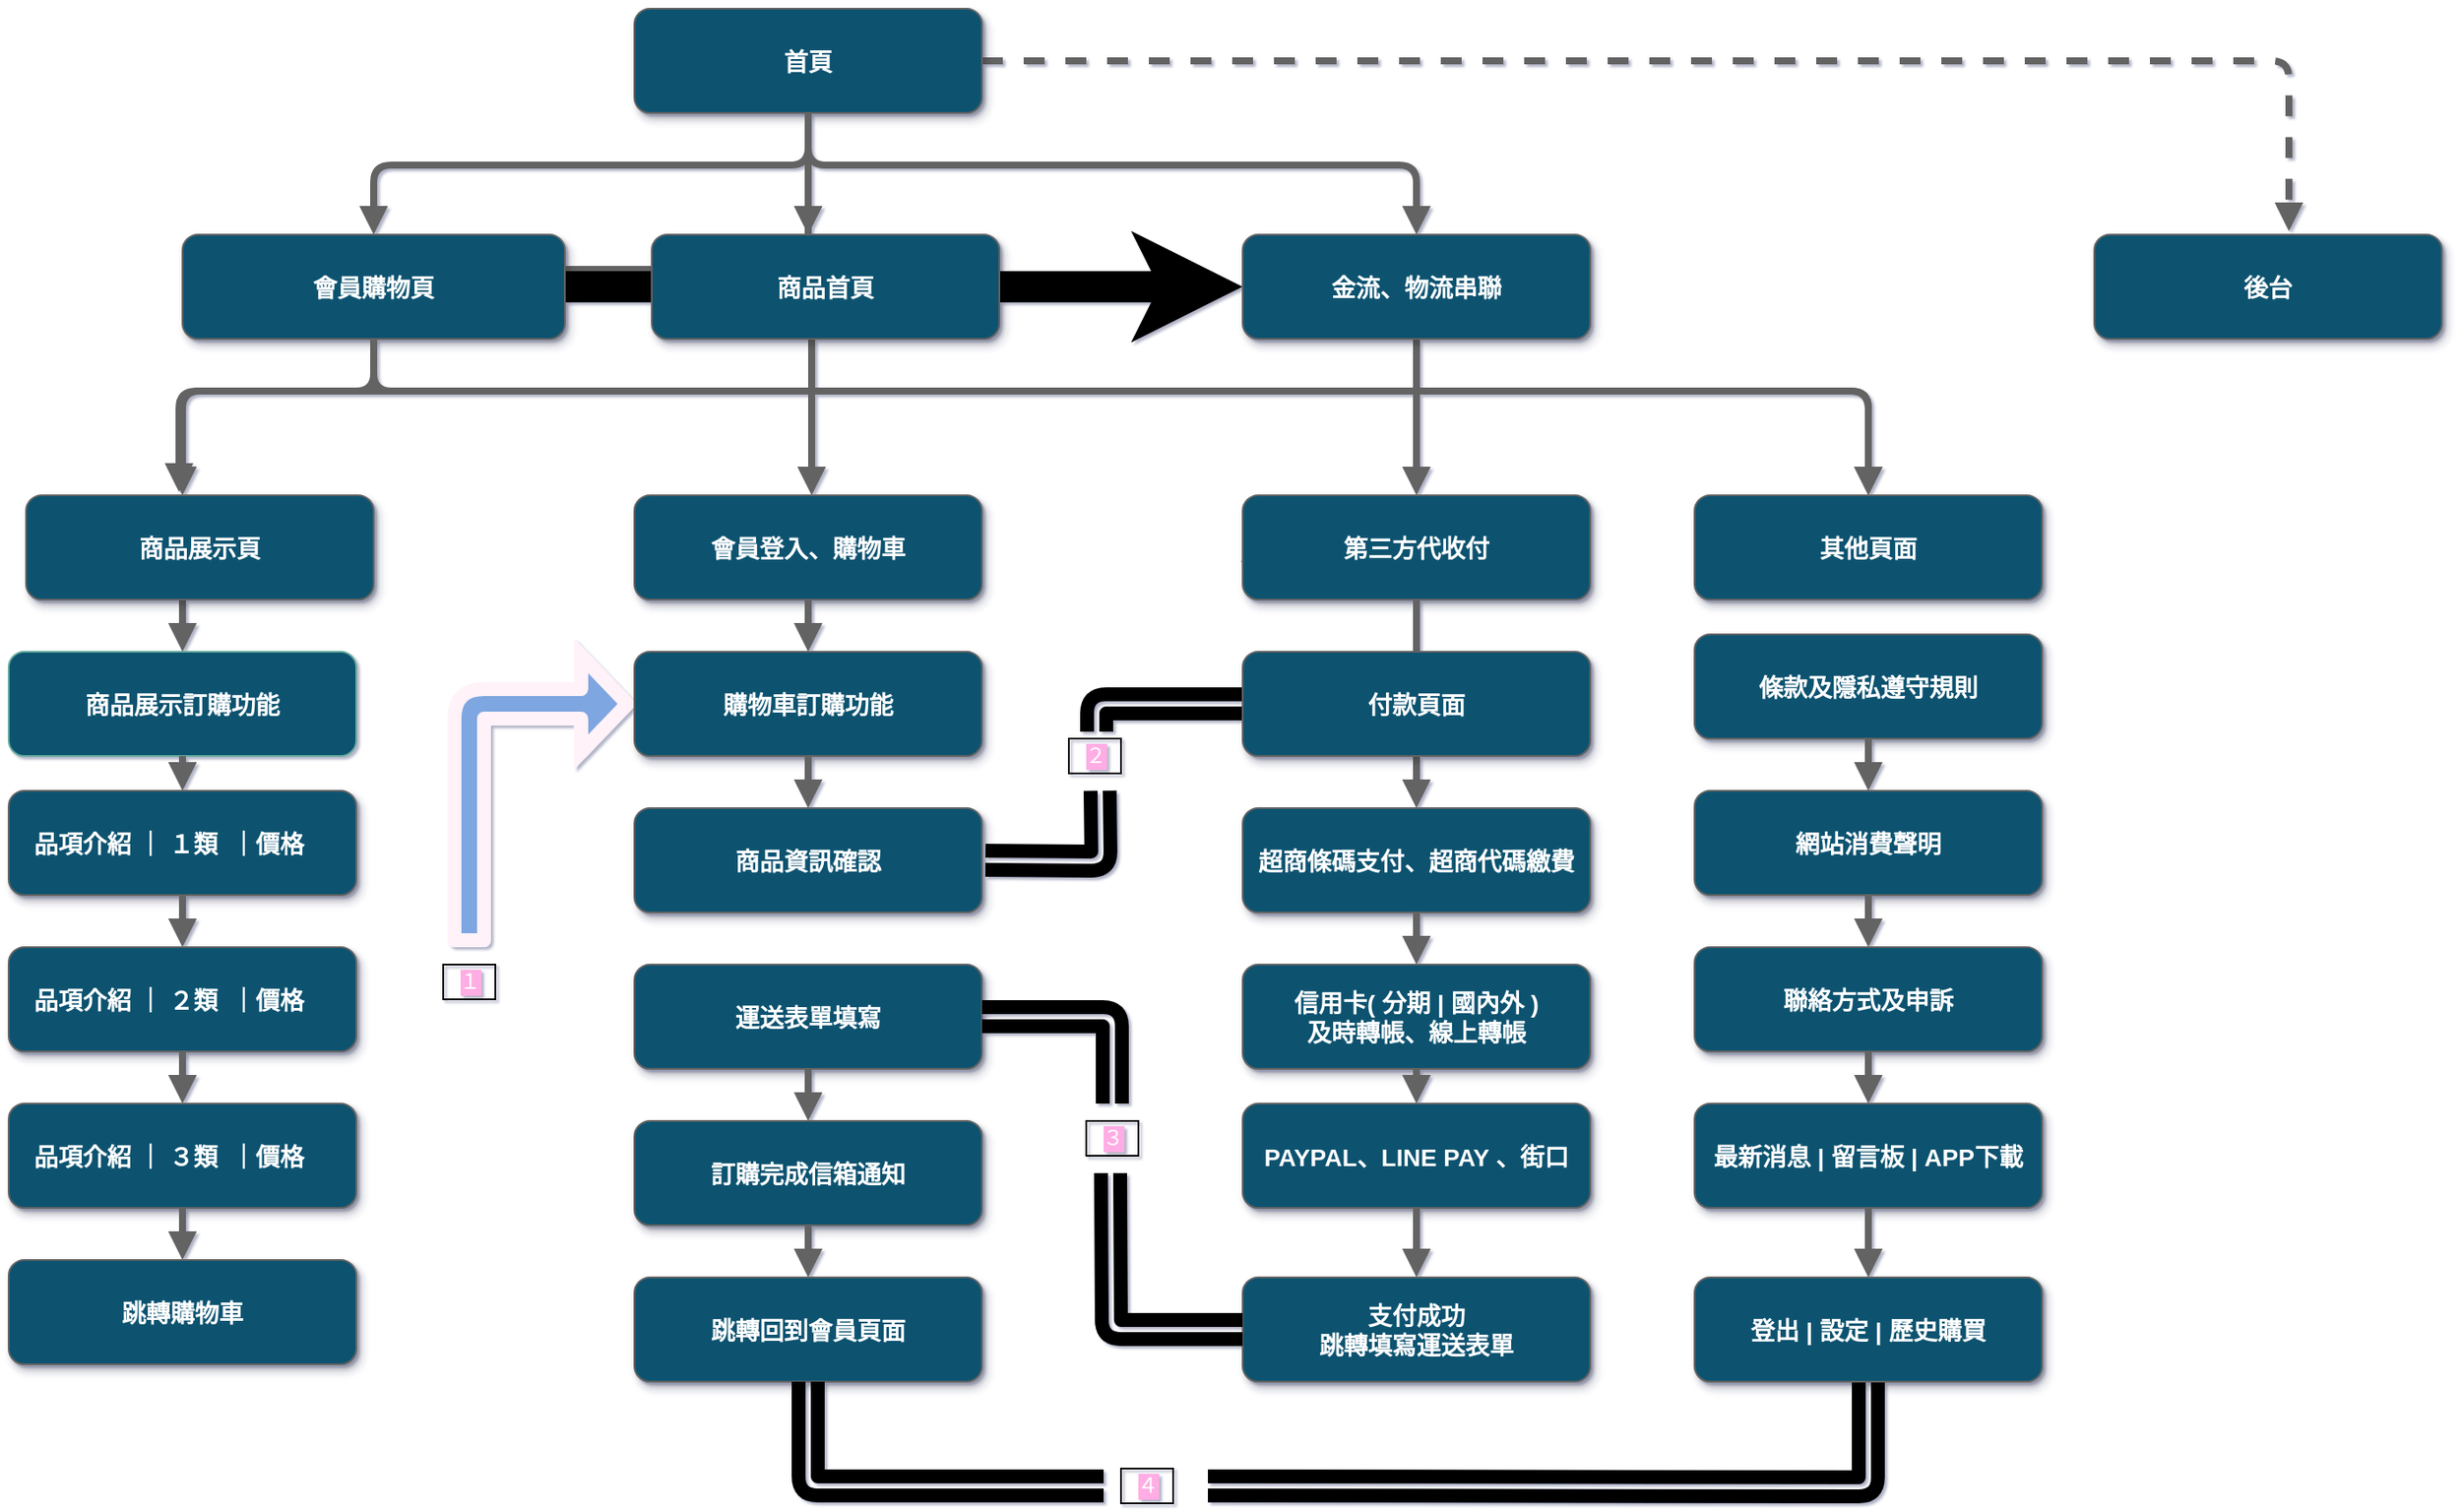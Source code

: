 <mxfile version="14.1.2" type="github">
  <diagram id="kgpKYQtTHZ0yAKxKKP6v" name="Page-1">
    <mxGraphModel dx="2205" dy="871" grid="1" gridSize="10" guides="1" tooltips="1" connect="1" arrows="1" fold="1" page="1" pageScale="1" pageWidth="1000" pageHeight="700" math="0" shadow="1">
      <root>
        <mxCell id="0" />
        <mxCell id="1" parent="0" />
        <mxCell id="K3239I8aiE1mOQajSMwG-101" value="會員登入、購物車" style="rounded=1;fillColor=#0B5270;strokeColor=#636363;shadow=1;gradientColor=none;fontStyle=1;fontColor=#FFFFFF;fontSize=14;" vertex="1" parent="1">
          <mxGeometry x="730" y="1240" width="200" height="60" as="geometry" />
        </mxCell>
        <mxCell id="K3239I8aiE1mOQajSMwG-105" value="商品展示訂購功能" style="rounded=1;fillColor=#0B5270;strokeColor=#67AB9F;shadow=0;gradientColor=none;fontStyle=1;fontColor=#FFFFFF;fontSize=14;" vertex="1" parent="1">
          <mxGeometry x="370" y="1330" width="200" height="60" as="geometry" />
        </mxCell>
        <mxCell id="K3239I8aiE1mOQajSMwG-106" value="品項介紹 ｜ １類  ｜價格    " style="rounded=1;fillColor=#0B5270;strokeColor=#636363;shadow=1;gradientColor=none;fontStyle=1;fontColor=#FFFFFF;fontSize=14;" vertex="1" parent="1">
          <mxGeometry x="370" y="1410" width="200" height="60" as="geometry" />
        </mxCell>
        <mxCell id="K3239I8aiE1mOQajSMwG-107" value="品項介紹 ｜ ２類  ｜價格    " style="rounded=1;fillColor=#0B5270;strokeColor=#636363;shadow=1;gradientColor=none;fontStyle=1;fontColor=#FFFFFF;fontSize=14;" vertex="1" parent="1">
          <mxGeometry x="370" y="1500" width="200" height="60" as="geometry" />
        </mxCell>
        <mxCell id="K3239I8aiE1mOQajSMwG-108" value="品項介紹 ｜ ３類  ｜價格    " style="rounded=1;fillColor=#0B5270;strokeColor=#636363;shadow=1;gradientColor=none;fontStyle=1;fontColor=#FFFFFF;fontSize=14;" vertex="1" parent="1">
          <mxGeometry x="370" y="1590" width="200" height="60" as="geometry" />
        </mxCell>
        <mxCell id="K3239I8aiE1mOQajSMwG-148" style="edgeStyle=orthogonalEdgeStyle;curved=0;rounded=1;sketch=0;orthogonalLoop=1;jettySize=auto;html=1;labelBackgroundColor=#FFADE4;strokeColor=#FFF2F9;strokeWidth=8;fillColor=#7EA6E0;fontFamily=Helvetica;fontSize=5;fontColor=#ffffff;shadow=0;shape=flexArrow;endWidth=30.588;endSize=6.212;" edge="1" parent="1" target="K3239I8aiE1mOQajSMwG-110">
          <mxGeometry relative="1" as="geometry">
            <mxPoint x="635" y="1500" as="sourcePoint" />
            <Array as="points">
              <mxPoint x="635" y="1360" />
            </Array>
          </mxGeometry>
        </mxCell>
        <mxCell id="K3239I8aiE1mOQajSMwG-109" value="跳轉購物車" style="rounded=1;fillColor=#0B5270;strokeColor=#636363;shadow=1;gradientColor=none;fontStyle=1;fontColor=#FFFFFF;fontSize=14;" vertex="1" parent="1">
          <mxGeometry x="370" y="1680" width="200" height="60" as="geometry" />
        </mxCell>
        <mxCell id="K3239I8aiE1mOQajSMwG-110" value="購物車訂購功能" style="rounded=1;fillColor=#0B5270;strokeColor=#636363;shadow=1;gradientColor=none;fontStyle=1;fontColor=#FFFFFF;fontSize=14;" vertex="1" parent="1">
          <mxGeometry x="730" y="1330" width="200" height="60" as="geometry" />
        </mxCell>
        <mxCell id="K3239I8aiE1mOQajSMwG-111" value="商品資訊確認" style="rounded=1;fillColor=#0B5270;strokeColor=#636363;shadow=1;gradientColor=none;fontStyle=1;fontColor=#FFFFFF;fontSize=14;" vertex="1" parent="1">
          <mxGeometry x="730" y="1420" width="200" height="60" as="geometry" />
        </mxCell>
        <mxCell id="K3239I8aiE1mOQajSMwG-112" value="運送表單填寫" style="rounded=1;fillColor=#0B5270;strokeColor=#636363;shadow=1;gradientColor=none;fontStyle=1;fontColor=#FFFFFF;fontSize=14;" vertex="1" parent="1">
          <mxGeometry x="730" y="1510" width="200" height="60" as="geometry" />
        </mxCell>
        <mxCell id="K3239I8aiE1mOQajSMwG-113" value="訂購完成信箱通知" style="rounded=1;fillColor=#0B5270;strokeColor=#636363;shadow=1;gradientColor=none;fontStyle=1;fontColor=#FFFFFF;fontSize=14;" vertex="1" parent="1">
          <mxGeometry x="730" y="1600" width="200" height="60" as="geometry" />
        </mxCell>
        <mxCell id="K3239I8aiE1mOQajSMwG-114" value="超商條碼支付、超商代碼繳費" style="rounded=1;fillColor=#0B5270;strokeColor=#636363;shadow=1;gradientColor=none;fontStyle=1;fontColor=#FFFFFF;fontSize=14;" vertex="1" parent="1">
          <mxGeometry x="1080" y="1420" width="200" height="60" as="geometry" />
        </mxCell>
        <mxCell id="K3239I8aiE1mOQajSMwG-115" value="信用卡( 分期 | 國內外 )&#xa;及時轉帳、線上轉帳" style="rounded=1;fillColor=#0B5270;strokeColor=#636363;shadow=1;gradientColor=none;fontStyle=1;fontColor=#FFFFFF;fontSize=14;" vertex="1" parent="1">
          <mxGeometry x="1080" y="1510" width="200" height="60" as="geometry" />
        </mxCell>
        <mxCell id="K3239I8aiE1mOQajSMwG-152" style="edgeStyle=orthogonalEdgeStyle;curved=0;rounded=1;sketch=0;orthogonalLoop=1;jettySize=auto;html=1;shadow=0;labelBackgroundColor=#FFADE4;strokeColor=#000000;strokeWidth=8;fillColor=#617053;fontFamily=Helvetica;fontSize=12;fontColor=#ffffff;entryX=0;entryY=0.5;entryDx=0;entryDy=0;exitX=0.533;exitY=-0.2;exitDx=0;exitDy=0;exitPerimeter=0;shape=link;" edge="1" parent="1" source="K3239I8aiE1mOQajSMwG-181" target="K3239I8aiE1mOQajSMwG-156">
          <mxGeometry relative="1" as="geometry">
            <mxPoint x="995" y="1360" as="sourcePoint" />
            <Array as="points">
              <mxPoint x="996" y="1360" />
            </Array>
          </mxGeometry>
        </mxCell>
        <mxCell id="K3239I8aiE1mOQajSMwG-116" value="PAYPAL、LINE PAY 、街口" style="rounded=1;fillColor=#0B5270;strokeColor=#636363;shadow=1;gradientColor=none;fontStyle=1;fontColor=#FFFFFF;fontSize=14;" vertex="1" parent="1">
          <mxGeometry x="1080" y="1590" width="200" height="60" as="geometry" />
        </mxCell>
        <mxCell id="K3239I8aiE1mOQajSMwG-151" style="edgeStyle=orthogonalEdgeStyle;curved=0;rounded=1;sketch=0;orthogonalLoop=1;jettySize=auto;html=1;shadow=0;labelBackgroundColor=#FFADE4;strokeColor=#000000;strokeWidth=5;fillColor=#617053;fontFamily=Helvetica;fontSize=2;fontColor=#ffffff;entryX=-0.005;entryY=0.633;entryDx=0;entryDy=0;entryPerimeter=0;" edge="1" parent="1" source="K3239I8aiE1mOQajSMwG-117" target="K3239I8aiE1mOQajSMwG-117">
          <mxGeometry relative="1" as="geometry">
            <mxPoint x="1180" y="1570" as="targetPoint" />
            <Array as="points">
              <mxPoint x="1180" y="1298" />
            </Array>
          </mxGeometry>
        </mxCell>
        <mxCell id="K3239I8aiE1mOQajSMwG-117" value="第三方代收付" style="rounded=1;fillColor=#0B5270;strokeColor=#636363;shadow=1;gradientColor=none;fontStyle=1;fontColor=#FFFFFF;fontSize=14;" vertex="1" parent="1">
          <mxGeometry x="1080" y="1240" width="200" height="60" as="geometry" />
        </mxCell>
        <mxCell id="K3239I8aiE1mOQajSMwG-161" style="edgeStyle=orthogonalEdgeStyle;curved=0;rounded=1;sketch=0;orthogonalLoop=1;jettySize=auto;html=1;shadow=0;labelBackgroundColor=#FFADE4;strokeColor=#000000;strokeWidth=8;fillColor=#617053;fontFamily=Helvetica;fontSize=12;fontColor=#ffffff;entryX=0.5;entryY=1;entryDx=0;entryDy=0;shape=link;" edge="1" parent="1" target="K3239I8aiE1mOQajSMwG-165">
          <mxGeometry relative="1" as="geometry">
            <mxPoint x="1060" y="1810" as="sourcePoint" />
          </mxGeometry>
        </mxCell>
        <mxCell id="K3239I8aiE1mOQajSMwG-118" value="跳轉回到會員頁面" style="rounded=1;fillColor=#0B5270;strokeColor=#636363;shadow=1;gradientColor=none;fontStyle=1;fontColor=#FFFFFF;fontSize=14;" vertex="1" parent="1">
          <mxGeometry x="730" y="1690" width="200" height="60" as="geometry" />
        </mxCell>
        <mxCell id="K3239I8aiE1mOQajSMwG-119" value="條款及隱私遵守規則" style="rounded=1;fillColor=#0B5270;strokeColor=#636363;shadow=1;gradientColor=none;fontStyle=1;fontColor=#FFFFFF;fontSize=14;" vertex="1" parent="1">
          <mxGeometry x="1340" y="1320" width="200" height="60" as="geometry" />
        </mxCell>
        <mxCell id="K3239I8aiE1mOQajSMwG-120" value="網站消費聲明" style="rounded=1;fillColor=#0B5270;strokeColor=#636363;shadow=1;gradientColor=none;fontStyle=1;fontColor=#FFFFFF;fontSize=14;" vertex="1" parent="1">
          <mxGeometry x="1340" y="1410" width="200" height="60" as="geometry" />
        </mxCell>
        <mxCell id="K3239I8aiE1mOQajSMwG-121" value="聯絡方式及申訴" style="rounded=1;fillColor=#0B5270;strokeColor=#636363;shadow=1;gradientColor=none;fontStyle=1;fontColor=#FFFFFF;fontSize=14;" vertex="1" parent="1">
          <mxGeometry x="1340" y="1500" width="200" height="60" as="geometry" />
        </mxCell>
        <mxCell id="K3239I8aiE1mOQajSMwG-122" value="最新消息 | 留言板 | APP下載" style="rounded=1;fillColor=#0B5270;strokeColor=#636363;shadow=1;gradientColor=none;fontStyle=1;fontColor=#FFFFFF;fontSize=14;" vertex="1" parent="1">
          <mxGeometry x="1340" y="1590" width="200" height="60" as="geometry" />
        </mxCell>
        <mxCell id="K3239I8aiE1mOQajSMwG-157" style="edgeStyle=orthogonalEdgeStyle;curved=0;rounded=1;sketch=0;orthogonalLoop=1;jettySize=auto;html=1;entryX=1;entryY=0.5;entryDx=0;entryDy=0;shadow=0;labelBackgroundColor=#FFADE4;strokeColor=#000000;strokeWidth=8;fillColor=#617053;fontFamily=Helvetica;fontSize=12;fontColor=#ffffff;shape=link;" edge="1" parent="1" target="K3239I8aiE1mOQajSMwG-112">
          <mxGeometry relative="1" as="geometry">
            <mxPoint x="1005" y="1590" as="sourcePoint" />
            <Array as="points">
              <mxPoint x="1005" y="1540" />
            </Array>
          </mxGeometry>
        </mxCell>
        <mxCell id="K3239I8aiE1mOQajSMwG-123" value="支付成功&#xa;跳轉填寫運送表單" style="rounded=1;fillColor=#0B5270;strokeColor=#636363;shadow=1;gradientColor=none;fontStyle=1;fontColor=#FFFFFF;fontSize=14;" vertex="1" parent="1">
          <mxGeometry x="1080" y="1690" width="200" height="60" as="geometry" />
        </mxCell>
        <mxCell id="K3239I8aiE1mOQajSMwG-124" value="" style="edgeStyle=elbowEdgeStyle;elbow=vertical;strokeWidth=4;endArrow=block;endFill=1;fontStyle=1;strokeColor=#636363;fillColor=#0B5270;entryX=0.5;entryY=0;entryDx=0;entryDy=0;" edge="1" parent="1" source="K3239I8aiE1mOQajSMwG-99" target="K3239I8aiE1mOQajSMwG-100">
          <mxGeometry x="140" y="870" width="100" height="100" as="geometry">
            <mxPoint x="140" y="970" as="sourcePoint" />
            <mxPoint x="240" y="870" as="targetPoint" />
            <Array as="points">
              <mxPoint x="830" y="1110" />
              <mxPoint x="1040" y="1050" />
              <mxPoint x="1180" y="1060" />
              <mxPoint x="1350" y="1100" />
              <mxPoint x="890" y="1100" />
              <mxPoint x="1190" y="1070" />
            </Array>
          </mxGeometry>
        </mxCell>
        <mxCell id="K3239I8aiE1mOQajSMwG-125" value="" style="edgeStyle=elbowEdgeStyle;elbow=vertical;strokeWidth=4;endArrow=block;endFill=1;fontStyle=1;strokeColor=#636363;fillColor=#0B5270;entryX=0.5;entryY=0;entryDx=0;entryDy=0;exitX=0.5;exitY=1;exitDx=0;exitDy=0;" edge="1" parent="1" source="K3239I8aiE1mOQajSMwG-100" target="K3239I8aiE1mOQajSMwG-162">
          <mxGeometry x="140" y="870" width="100" height="100" as="geometry">
            <mxPoint x="580" y="1170" as="sourcePoint" />
            <mxPoint x="240" y="870" as="targetPoint" />
            <Array as="points">
              <mxPoint x="620" y="1180" />
              <mxPoint x="480" y="1190" />
              <mxPoint x="830" y="1180" />
              <mxPoint x="1290" y="1050" />
              <mxPoint x="900" y="990" />
              <mxPoint x="830" y="1180" />
              <mxPoint x="890" y="1180" />
              <mxPoint x="920" y="1180" />
              <mxPoint x="920" y="1130" />
            </Array>
          </mxGeometry>
        </mxCell>
        <mxCell id="K3239I8aiE1mOQajSMwG-126" value="" style="edgeStyle=elbowEdgeStyle;elbow=vertical;strokeWidth=4;endArrow=block;endFill=1;fontStyle=1;strokeColor=#636363;fillColor=#0B5270;exitX=0.46;exitY=0.983;exitDx=0;exitDy=0;exitPerimeter=0;" edge="1" parent="1" source="K3239I8aiE1mOQajSMwG-104" target="K3239I8aiE1mOQajSMwG-101">
          <mxGeometry x="140" y="870" width="100" height="100" as="geometry">
            <mxPoint x="870" y="1152" as="sourcePoint" />
            <mxPoint x="240" y="870" as="targetPoint" />
            <Array as="points">
              <mxPoint x="832" y="1190" />
              <mxPoint x="840" y="1180" />
              <mxPoint x="830" y="1180" />
              <mxPoint x="830" y="1200" />
              <mxPoint x="830" y="1150" />
              <mxPoint x="830" y="1180" />
              <mxPoint x="850" y="1152" />
              <mxPoint x="830" y="1180" />
              <mxPoint x="830" y="1210" />
              <mxPoint x="870" y="1152" />
              <mxPoint x="860" y="1220" />
              <mxPoint x="830" y="1200" />
              <mxPoint x="920" y="1150" />
              <mxPoint x="870" y="1170" />
            </Array>
          </mxGeometry>
        </mxCell>
        <mxCell id="K3239I8aiE1mOQajSMwG-127" value="" style="edgeStyle=elbowEdgeStyle;elbow=vertical;strokeWidth=4;endArrow=block;endFill=1;fontStyle=1;strokeColor=#636363;fillColor=#0B5270;" edge="1" parent="1" target="K3239I8aiE1mOQajSMwG-103">
          <mxGeometry x="140" y="870" width="100" height="100" as="geometry">
            <mxPoint x="610" y="1180" as="sourcePoint" />
            <mxPoint x="240" y="870" as="targetPoint" />
            <Array as="points">
              <mxPoint x="470" y="1180" />
              <mxPoint x="680" y="1180" />
              <mxPoint x="920" y="1180" />
              <mxPoint x="900" y="1180" />
              <mxPoint x="920" y="1160" />
            </Array>
          </mxGeometry>
        </mxCell>
        <mxCell id="K3239I8aiE1mOQajSMwG-128" value="" style="edgeStyle=elbowEdgeStyle;elbow=vertical;strokeWidth=4;endArrow=block;endFill=1;fontStyle=1;dashed=1;strokeColor=#636363;fillColor=#0B5270;entryX=0.56;entryY=-0.033;entryDx=0;entryDy=0;entryPerimeter=0;" edge="1" parent="1" source="K3239I8aiE1mOQajSMwG-99" target="K3239I8aiE1mOQajSMwG-172">
          <mxGeometry x="140" y="870" width="100" height="100" as="geometry">
            <mxPoint x="140" y="970" as="sourcePoint" />
            <mxPoint x="830" y="1170" as="targetPoint" />
            <Array as="points">
              <mxPoint x="1040" y="990" />
              <mxPoint x="1050" y="950" />
              <mxPoint x="1240" y="1080" />
              <mxPoint x="1180" y="1000" />
            </Array>
          </mxGeometry>
        </mxCell>
        <mxCell id="K3239I8aiE1mOQajSMwG-129" value="" style="edgeStyle=elbowEdgeStyle;elbow=vertical;strokeWidth=4;endArrow=block;endFill=1;fontStyle=1;strokeColor=#636363;fillColor=#0B5270;" edge="1" parent="1" source="K3239I8aiE1mOQajSMwG-103" target="K3239I8aiE1mOQajSMwG-105">
          <mxGeometry x="140" y="870" width="100" height="100" as="geometry">
            <mxPoint x="140" y="970" as="sourcePoint" />
            <mxPoint x="240" y="870" as="targetPoint" />
            <Array as="points">
              <mxPoint x="470" y="1310" />
              <mxPoint x="680" y="1180" />
              <mxPoint x="920" y="1180" />
              <mxPoint x="670" y="1260" />
              <mxPoint x="480" y="1280" />
              <mxPoint x="670" y="1260" />
            </Array>
          </mxGeometry>
        </mxCell>
        <mxCell id="K3239I8aiE1mOQajSMwG-130" value="" style="edgeStyle=elbowEdgeStyle;elbow=vertical;strokeWidth=4;endArrow=block;endFill=1;fontStyle=1;strokeColor=#636363;fillColor=#0B5270;entryX=0.5;entryY=0;entryDx=0;entryDy=0;" edge="1" parent="1" target="K3239I8aiE1mOQajSMwG-162">
          <mxGeometry x="140" y="870" width="100" height="100" as="geometry">
            <mxPoint x="510" y="1180" as="sourcePoint" />
            <mxPoint x="240" y="870" as="targetPoint" />
            <Array as="points">
              <mxPoint x="834" y="1180" />
              <mxPoint x="834" y="1170" />
              <mxPoint x="980" y="1180" />
              <mxPoint x="830" y="1150" />
              <mxPoint x="770" y="1180" />
              <mxPoint x="830" y="1180" />
              <mxPoint x="850" y="1170" />
              <mxPoint x="890" y="1180" />
              <mxPoint x="920" y="1180" />
              <mxPoint x="1090" y="1260" />
            </Array>
          </mxGeometry>
        </mxCell>
        <mxCell id="K3239I8aiE1mOQajSMwG-131" value="" style="edgeStyle=elbowEdgeStyle;elbow=vertical;strokeWidth=4;endArrow=block;endFill=1;fontStyle=1;strokeColor=#636363;fillColor=#0B5270;" edge="1" parent="1" source="K3239I8aiE1mOQajSMwG-105" target="K3239I8aiE1mOQajSMwG-106">
          <mxGeometry x="180" y="870" width="100" height="100" as="geometry">
            <mxPoint x="180" y="970" as="sourcePoint" />
            <mxPoint x="280" y="870" as="targetPoint" />
          </mxGeometry>
        </mxCell>
        <mxCell id="K3239I8aiE1mOQajSMwG-132" value="" style="edgeStyle=elbowEdgeStyle;elbow=vertical;strokeWidth=4;endArrow=block;endFill=1;fontStyle=1;strokeColor=#636363;fillColor=#0B5270;" edge="1" parent="1" source="K3239I8aiE1mOQajSMwG-106" target="K3239I8aiE1mOQajSMwG-107">
          <mxGeometry x="180" y="880" width="100" height="100" as="geometry">
            <mxPoint x="180" y="980" as="sourcePoint" />
            <mxPoint x="280" y="880" as="targetPoint" />
          </mxGeometry>
        </mxCell>
        <mxCell id="K3239I8aiE1mOQajSMwG-133" value="" style="edgeStyle=elbowEdgeStyle;elbow=vertical;strokeWidth=4;endArrow=block;endFill=1;fontStyle=1;strokeColor=#636363;fillColor=#0B5270;" edge="1" parent="1" source="K3239I8aiE1mOQajSMwG-107" target="K3239I8aiE1mOQajSMwG-108">
          <mxGeometry x="180" y="890" width="100" height="100" as="geometry">
            <mxPoint x="180" y="990" as="sourcePoint" />
            <mxPoint x="280" y="890" as="targetPoint" />
          </mxGeometry>
        </mxCell>
        <mxCell id="K3239I8aiE1mOQajSMwG-134" value="" style="edgeStyle=elbowEdgeStyle;elbow=vertical;strokeWidth=4;endArrow=block;endFill=1;fontStyle=1;strokeColor=#636363;fillColor=#0B5270;" edge="1" parent="1" source="K3239I8aiE1mOQajSMwG-108" target="K3239I8aiE1mOQajSMwG-109">
          <mxGeometry x="180" y="900" width="100" height="100" as="geometry">
            <mxPoint x="180" y="1000" as="sourcePoint" />
            <mxPoint x="280" y="900" as="targetPoint" />
          </mxGeometry>
        </mxCell>
        <mxCell id="K3239I8aiE1mOQajSMwG-135" value="" style="edgeStyle=elbowEdgeStyle;elbow=vertical;strokeWidth=4;endArrow=block;endFill=1;fontStyle=1;strokeColor=#636363;fillColor=#0B5270;" edge="1" parent="1" source="K3239I8aiE1mOQajSMwG-110" target="K3239I8aiE1mOQajSMwG-111">
          <mxGeometry x="180" y="870" width="100" height="100" as="geometry">
            <mxPoint x="180" y="970" as="sourcePoint" />
            <mxPoint x="280" y="870" as="targetPoint" />
          </mxGeometry>
        </mxCell>
        <mxCell id="K3239I8aiE1mOQajSMwG-136" value="" style="edgeStyle=elbowEdgeStyle;elbow=vertical;strokeWidth=4;endArrow=block;endFill=1;fontStyle=1;strokeColor=#636363;fillColor=#0B5270;" edge="1" parent="1" target="K3239I8aiE1mOQajSMwG-112">
          <mxGeometry x="180" y="880" width="100" height="100" as="geometry">
            <mxPoint x="830" y="1510" as="sourcePoint" />
            <mxPoint x="280" y="880" as="targetPoint" />
          </mxGeometry>
        </mxCell>
        <mxCell id="K3239I8aiE1mOQajSMwG-137" value="" style="edgeStyle=elbowEdgeStyle;elbow=vertical;strokeWidth=4;endArrow=block;endFill=1;fontStyle=1;strokeColor=#636363;fillColor=#0B5270;" edge="1" parent="1" source="K3239I8aiE1mOQajSMwG-112" target="K3239I8aiE1mOQajSMwG-113">
          <mxGeometry x="180" y="890" width="100" height="100" as="geometry">
            <mxPoint x="180" y="990" as="sourcePoint" />
            <mxPoint x="280" y="890" as="targetPoint" />
          </mxGeometry>
        </mxCell>
        <mxCell id="K3239I8aiE1mOQajSMwG-138" value="" style="edgeStyle=elbowEdgeStyle;elbow=vertical;strokeWidth=4;endArrow=block;endFill=1;fontStyle=1;strokeColor=#636363;fillColor=#0B5270;" edge="1" parent="1" source="K3239I8aiE1mOQajSMwG-114" target="K3239I8aiE1mOQajSMwG-115">
          <mxGeometry x="190" y="870" width="100" height="100" as="geometry">
            <mxPoint x="190" y="970" as="sourcePoint" />
            <mxPoint x="290" y="870" as="targetPoint" />
          </mxGeometry>
        </mxCell>
        <mxCell id="K3239I8aiE1mOQajSMwG-139" value="" style="edgeStyle=elbowEdgeStyle;elbow=vertical;strokeWidth=4;endArrow=block;endFill=1;fontStyle=1;strokeColor=#636363;fillColor=#0B5270;" edge="1" parent="1" source="K3239I8aiE1mOQajSMwG-115" target="K3239I8aiE1mOQajSMwG-116">
          <mxGeometry x="190" y="880" width="100" height="100" as="geometry">
            <mxPoint x="190" y="980" as="sourcePoint" />
            <mxPoint x="290" y="880" as="targetPoint" />
          </mxGeometry>
        </mxCell>
        <mxCell id="K3239I8aiE1mOQajSMwG-140" value="" style="edgeStyle=elbowEdgeStyle;elbow=vertical;strokeWidth=4;endArrow=block;endFill=1;fontStyle=1;strokeColor=#636363;fillColor=#0B5270;" edge="1" parent="1" target="K3239I8aiE1mOQajSMwG-117">
          <mxGeometry x="190" y="890" width="100" height="100" as="geometry">
            <mxPoint x="1180" y="1120" as="sourcePoint" />
            <mxPoint x="290" y="890" as="targetPoint" />
            <Array as="points">
              <mxPoint x="1180" y="1210" />
              <mxPoint x="1180" y="1200" />
              <mxPoint x="1050" y="1380" />
            </Array>
          </mxGeometry>
        </mxCell>
        <mxCell id="K3239I8aiE1mOQajSMwG-141" value="" style="edgeStyle=elbowEdgeStyle;elbow=vertical;strokeWidth=4;endArrow=block;endFill=1;fontStyle=1;strokeColor=#636363;fillColor=#0B5270;exitX=0.5;exitY=1;exitDx=0;exitDy=0;" edge="1" parent="1" source="K3239I8aiE1mOQajSMwG-113" target="K3239I8aiE1mOQajSMwG-118">
          <mxGeometry x="190" y="900" width="100" height="100" as="geometry">
            <mxPoint x="190" y="1000" as="sourcePoint" />
            <mxPoint x="290" y="900" as="targetPoint" />
          </mxGeometry>
        </mxCell>
        <mxCell id="K3239I8aiE1mOQajSMwG-142" value="" style="edgeStyle=elbowEdgeStyle;elbow=vertical;strokeWidth=4;endArrow=block;endFill=1;fontStyle=1;strokeColor=#636363;fillColor=#0B5270;" edge="1" parent="1" source="K3239I8aiE1mOQajSMwG-119" target="K3239I8aiE1mOQajSMwG-120">
          <mxGeometry x="190" y="870" width="100" height="100" as="geometry">
            <mxPoint x="190" y="970" as="sourcePoint" />
            <mxPoint x="290" y="870" as="targetPoint" />
          </mxGeometry>
        </mxCell>
        <mxCell id="K3239I8aiE1mOQajSMwG-143" value="" style="edgeStyle=elbowEdgeStyle;elbow=vertical;strokeWidth=4;endArrow=block;endFill=1;fontStyle=1;strokeColor=#636363;fillColor=#0B5270;" edge="1" parent="1" source="K3239I8aiE1mOQajSMwG-120" target="K3239I8aiE1mOQajSMwG-121">
          <mxGeometry x="190" y="880" width="100" height="100" as="geometry">
            <mxPoint x="190" y="980" as="sourcePoint" />
            <mxPoint x="290" y="880" as="targetPoint" />
          </mxGeometry>
        </mxCell>
        <mxCell id="K3239I8aiE1mOQajSMwG-144" value="" style="edgeStyle=elbowEdgeStyle;elbow=vertical;strokeWidth=4;endArrow=block;endFill=1;fontStyle=1;strokeColor=#636363;fillColor=#0B5270;" edge="1" parent="1" source="K3239I8aiE1mOQajSMwG-121" target="K3239I8aiE1mOQajSMwG-122">
          <mxGeometry x="190" y="890" width="100" height="100" as="geometry">
            <mxPoint x="190" y="990" as="sourcePoint" />
            <mxPoint x="290" y="890" as="targetPoint" />
          </mxGeometry>
        </mxCell>
        <mxCell id="K3239I8aiE1mOQajSMwG-145" value="" style="edgeStyle=elbowEdgeStyle;elbow=vertical;strokeWidth=4;endArrow=block;endFill=1;fontStyle=1;strokeColor=#636363;fillColor=#0B5270;exitX=0.5;exitY=1;exitDx=0;exitDy=0;" edge="1" parent="1" source="K3239I8aiE1mOQajSMwG-116" target="K3239I8aiE1mOQajSMwG-123">
          <mxGeometry x="190" y="900" width="100" height="100" as="geometry">
            <mxPoint x="190" y="1000" as="sourcePoint" />
            <mxPoint x="290" y="900" as="targetPoint" />
          </mxGeometry>
        </mxCell>
        <mxCell id="K3239I8aiE1mOQajSMwG-146" value="" style="edgeStyle=elbowEdgeStyle;elbow=vertical;strokeWidth=4;endArrow=block;endFill=1;fontStyle=1;strokeColor=#636363;fillColor=#0B5270;" edge="1" parent="1" source="K3239I8aiE1mOQajSMwG-101" target="K3239I8aiE1mOQajSMwG-110">
          <mxGeometry x="140" y="870" width="100" height="100" as="geometry">
            <mxPoint x="880" y="1260" as="sourcePoint" />
            <mxPoint x="240" y="870" as="targetPoint" />
            <Array as="points">
              <mxPoint x="850" y="1280" />
              <mxPoint x="840" y="1260" />
              <mxPoint x="840" y="1280" />
              <mxPoint x="860" y="1260" />
              <mxPoint x="830" y="1310" />
              <mxPoint x="770" y="1260" />
            </Array>
          </mxGeometry>
        </mxCell>
        <mxCell id="K3239I8aiE1mOQajSMwG-147" value="" style="edgeStyle=elbowEdgeStyle;elbow=vertical;strokeWidth=4;endArrow=block;endFill=1;fontStyle=1;strokeColor=#636363;fillColor=#0B5270;" edge="1" parent="1" source="K3239I8aiE1mOQajSMwG-117" target="K3239I8aiE1mOQajSMwG-114">
          <mxGeometry x="140" y="870" width="100" height="100" as="geometry">
            <mxPoint x="140" y="970" as="sourcePoint" />
            <mxPoint x="240" y="870" as="targetPoint" />
            <Array as="points">
              <mxPoint x="1180" y="1300" />
              <mxPoint x="920" y="1150" />
              <mxPoint x="1060" y="1260" />
            </Array>
          </mxGeometry>
        </mxCell>
        <mxCell id="K3239I8aiE1mOQajSMwG-103" value="商品展示頁" style="rounded=1;fillColor=#0B5270;strokeColor=#636363;shadow=1;gradientColor=none;fontStyle=1;fontColor=#FFFFFF;fontSize=14;" vertex="1" parent="1">
          <mxGeometry x="380" y="1240" width="200" height="60" as="geometry" />
        </mxCell>
        <mxCell id="K3239I8aiE1mOQajSMwG-171" style="edgeStyle=orthogonalEdgeStyle;curved=0;rounded=1;sketch=0;orthogonalLoop=1;jettySize=auto;html=1;exitX=1;exitY=0.5;exitDx=0;exitDy=0;shadow=0;labelBackgroundColor=#FFADE4;strokeColor=#000000;strokeWidth=18;fillColor=#617053;fontFamily=Helvetica;fontSize=12;fontColor=#ffffff;entryX=0;entryY=0.5;entryDx=0;entryDy=0;" edge="1" parent="1" source="K3239I8aiE1mOQajSMwG-100" target="K3239I8aiE1mOQajSMwG-102">
          <mxGeometry relative="1" as="geometry">
            <mxPoint x="1320" y="1110" as="targetPoint" />
          </mxGeometry>
        </mxCell>
        <mxCell id="K3239I8aiE1mOQajSMwG-100" value="會員購物頁" style="rounded=1;fillColor=#0B5270;strokeColor=#636363;shadow=1;gradientColor=none;fontStyle=1;fontColor=#FFFFFF;fontSize=14;" vertex="1" parent="1">
          <mxGeometry x="470" y="1090" width="220" height="60" as="geometry" />
        </mxCell>
        <mxCell id="K3239I8aiE1mOQajSMwG-156" value="付款頁面" style="rounded=1;fillColor=#0B5270;strokeColor=#636363;shadow=1;gradientColor=none;fontStyle=1;fontColor=#FFFFFF;fontSize=14;" vertex="1" parent="1">
          <mxGeometry x="1080" y="1330" width="200" height="60" as="geometry" />
        </mxCell>
        <mxCell id="K3239I8aiE1mOQajSMwG-162" value="其他頁面" style="rounded=1;fillColor=#0B5270;strokeColor=#636363;shadow=1;gradientColor=none;fontStyle=1;fontColor=#FFFFFF;fontSize=14;" vertex="1" parent="1">
          <mxGeometry x="1340" y="1240" width="200" height="60" as="geometry" />
        </mxCell>
        <mxCell id="K3239I8aiE1mOQajSMwG-165" value="登出 | 設定 | 歷史購買" style="rounded=1;fillColor=#0B5270;strokeColor=#636363;shadow=1;gradientColor=none;fontStyle=1;fontColor=#FFFFFF;fontSize=14;" vertex="1" parent="1">
          <mxGeometry x="1340" y="1690" width="200" height="60" as="geometry" />
        </mxCell>
        <mxCell id="K3239I8aiE1mOQajSMwG-167" value="" style="edgeStyle=elbowEdgeStyle;elbow=vertical;strokeWidth=4;endArrow=block;endFill=1;fontStyle=1;strokeColor=#636363;fillColor=#0B5270;entryX=0.5;entryY=0;entryDx=0;entryDy=0;exitX=0.5;exitY=1;exitDx=0;exitDy=0;" edge="1" parent="1" source="K3239I8aiE1mOQajSMwG-122" target="K3239I8aiE1mOQajSMwG-165">
          <mxGeometry x="200" y="900" width="100" height="100" as="geometry">
            <mxPoint x="1430" y="1650" as="sourcePoint" />
            <mxPoint x="1450" y="1600" as="targetPoint" />
          </mxGeometry>
        </mxCell>
        <mxCell id="K3239I8aiE1mOQajSMwG-99" value="首頁" style="rounded=1;fillColor=#0B5270;strokeColor=#636363;shadow=1;gradientColor=none;fontStyle=1;fontColor=#FFFFFF;fontSize=14;" vertex="1" parent="1">
          <mxGeometry x="730" y="960" width="200" height="60" as="geometry" />
        </mxCell>
        <mxCell id="K3239I8aiE1mOQajSMwG-170" value="" style="edgeStyle=elbowEdgeStyle;elbow=vertical;strokeWidth=4;endArrow=block;endFill=1;fontStyle=1;strokeColor=#636363;fillColor=#0B5270;exitX=0.5;exitY=1;exitDx=0;exitDy=0;entryX=0.5;entryY=0;entryDx=0;entryDy=0;" edge="1" parent="1" source="K3239I8aiE1mOQajSMwG-99" target="K3239I8aiE1mOQajSMwG-102">
          <mxGeometry x="150" y="880" width="100" height="100" as="geometry">
            <mxPoint x="1020" y="1000" as="sourcePoint" />
            <mxPoint x="830" y="1180" as="targetPoint" />
            <Array as="points">
              <mxPoint x="1080" y="1050" />
              <mxPoint x="870" y="1110" />
              <mxPoint x="1320" y="1120" />
              <mxPoint x="1190" y="1070" />
              <mxPoint x="1360" y="1110" />
              <mxPoint x="900" y="1110" />
              <mxPoint x="1200" y="1080" />
            </Array>
          </mxGeometry>
        </mxCell>
        <mxCell id="K3239I8aiE1mOQajSMwG-102" value="金流、物流串聯" style="rounded=1;fillColor=#0B5270;strokeColor=#636363;shadow=1;gradientColor=none;fontStyle=1;fontColor=#FFFFFF;fontSize=14;" vertex="1" parent="1">
          <mxGeometry x="1080" y="1090" width="200" height="60" as="geometry" />
        </mxCell>
        <mxCell id="K3239I8aiE1mOQajSMwG-104" value="商品首頁" style="rounded=1;fillColor=#0B5270;strokeColor=#636363;shadow=1;gradientColor=none;fontStyle=1;fontColor=#FFFFFF;fontSize=14;" vertex="1" parent="1">
          <mxGeometry x="740" y="1090" width="200" height="60" as="geometry" />
        </mxCell>
        <mxCell id="K3239I8aiE1mOQajSMwG-172" value="後台" style="rounded=1;fillColor=#0B5270;strokeColor=#636363;shadow=1;gradientColor=none;fontStyle=1;fontColor=#FFFFFF;fontSize=14;" vertex="1" parent="1">
          <mxGeometry x="1570" y="1090" width="200" height="60" as="geometry" />
        </mxCell>
        <mxCell id="K3239I8aiE1mOQajSMwG-173" value="" style="edgeStyle=elbowEdgeStyle;elbow=vertical;strokeWidth=4;endArrow=block;endFill=1;fontStyle=1;strokeColor=#636363;fillColor=#0B5270;exitX=0.5;exitY=1;exitDx=0;exitDy=0;" edge="1" parent="1" source="K3239I8aiE1mOQajSMwG-99" target="K3239I8aiE1mOQajSMwG-104">
          <mxGeometry x="160" y="890" width="100" height="100" as="geometry">
            <mxPoint x="840" y="1030" as="sourcePoint" />
            <mxPoint x="1190" y="1100" as="targetPoint" />
            <Array as="points">
              <mxPoint x="830" y="1090" />
              <mxPoint x="880" y="1120" />
              <mxPoint x="1330" y="1130" />
              <mxPoint x="1200" y="1080" />
              <mxPoint x="1370" y="1120" />
              <mxPoint x="910" y="1120" />
              <mxPoint x="1210" y="1090" />
            </Array>
          </mxGeometry>
        </mxCell>
        <mxCell id="K3239I8aiE1mOQajSMwG-175" value="" style="edgeStyle=elbowEdgeStyle;elbow=vertical;strokeWidth=4;endArrow=block;endFill=1;fontStyle=1;strokeColor=#636363;fillColor=#0B5270;exitX=0.5;exitY=1;exitDx=0;exitDy=0;entryX=0.5;entryY=0;entryDx=0;entryDy=0;" edge="1" parent="1" source="K3239I8aiE1mOQajSMwG-99" target="K3239I8aiE1mOQajSMwG-100">
          <mxGeometry x="170" y="900" width="100" height="100" as="geometry">
            <mxPoint x="840" y="1030" as="sourcePoint" />
            <mxPoint x="840" y="1100" as="targetPoint" />
            <Array as="points">
              <mxPoint x="710" y="1050" />
              <mxPoint x="890" y="1130" />
              <mxPoint x="1340" y="1140" />
              <mxPoint x="1210" y="1090" />
              <mxPoint x="1380" y="1130" />
              <mxPoint x="920" y="1130" />
              <mxPoint x="1220" y="1100" />
            </Array>
          </mxGeometry>
        </mxCell>
        <mxCell id="K3239I8aiE1mOQajSMwG-176" style="edgeStyle=orthogonalEdgeStyle;curved=0;rounded=1;sketch=0;orthogonalLoop=1;jettySize=auto;html=1;exitX=0.5;exitY=1;exitDx=0;exitDy=0;shadow=0;labelBackgroundColor=#FFADE4;strokeColor=#000000;strokeWidth=18;fillColor=#617053;fontFamily=Helvetica;fontSize=12;fontColor=#ffffff;" edge="1" parent="1" source="K3239I8aiE1mOQajSMwG-100" target="K3239I8aiE1mOQajSMwG-100">
          <mxGeometry relative="1" as="geometry" />
        </mxCell>
        <mxCell id="K3239I8aiE1mOQajSMwG-177" value="" style="edgeStyle=elbowEdgeStyle;elbow=vertical;strokeWidth=4;endArrow=block;endFill=1;fontStyle=1;strokeColor=#636363;fillColor=#0B5270;exitX=0.5;exitY=1;exitDx=0;exitDy=0;entryX=0.44;entryY=-0.033;entryDx=0;entryDy=0;entryPerimeter=0;" edge="1" parent="1" source="K3239I8aiE1mOQajSMwG-100" target="K3239I8aiE1mOQajSMwG-103">
          <mxGeometry x="150" y="880" width="100" height="100" as="geometry">
            <mxPoint x="620" y="1190" as="sourcePoint" />
            <mxPoint x="470" y="1230" as="targetPoint" />
            <Array as="points">
              <mxPoint x="520" y="1180" />
              <mxPoint x="690" y="1190" />
              <mxPoint x="930" y="1190" />
              <mxPoint x="910" y="1190" />
              <mxPoint x="930" y="1170" />
            </Array>
          </mxGeometry>
        </mxCell>
        <mxCell id="K3239I8aiE1mOQajSMwG-179" value="１" style="text;html=1;resizable=0;autosize=1;align=center;verticalAlign=middle;points=[];fillColor=none;strokeColor=#050505;rounded=0;shadow=0;labelBackgroundColor=#FFADE4;sketch=0;fontColor=#ffffff;" vertex="1" parent="1">
          <mxGeometry x="620" y="1510" width="30" height="20" as="geometry" />
        </mxCell>
        <mxCell id="K3239I8aiE1mOQajSMwG-180" style="edgeStyle=orthogonalEdgeStyle;curved=0;rounded=1;sketch=0;orthogonalLoop=1;jettySize=auto;html=1;labelBackgroundColor=#FFADE4;strokeColor=#A9C4EB;strokeWidth=３&#xa;;fillColor=#FFFFFF;fontFamily=Helvetica;fontSize=5;fontColor=#ffffff;shadow=0;shape=link;" edge="1" parent="1" source="K3239I8aiE1mOQajSMwG-109">
          <mxGeometry relative="1" as="geometry">
            <mxPoint x="570" y="1710" as="sourcePoint" />
            <mxPoint x="635" y="1540" as="targetPoint" />
          </mxGeometry>
        </mxCell>
        <mxCell id="K3239I8aiE1mOQajSMwG-181" value="２" style="text;html=1;resizable=0;autosize=1;align=center;verticalAlign=middle;points=[];fillColor=none;strokeColor=#050505;rounded=0;shadow=0;labelBackgroundColor=#FFADE4;sketch=0;fontColor=#ffffff;" vertex="1" parent="1">
          <mxGeometry x="980" y="1380" width="30" height="20" as="geometry" />
        </mxCell>
        <mxCell id="K3239I8aiE1mOQajSMwG-182" style="edgeStyle=orthogonalEdgeStyle;curved=0;rounded=1;sketch=0;orthogonalLoop=1;jettySize=auto;html=1;shadow=0;labelBackgroundColor=#FFADE4;strokeColor=#000000;strokeWidth=8;fillColor=#617053;fontFamily=Helvetica;fontSize=12;fontColor=#ffffff;shape=link;" edge="1" parent="1">
          <mxGeometry relative="1" as="geometry">
            <mxPoint x="932" y="1450" as="sourcePoint" />
            <mxPoint x="998" y="1410" as="targetPoint" />
          </mxGeometry>
        </mxCell>
        <mxCell id="K3239I8aiE1mOQajSMwG-183" value="３" style="text;html=1;resizable=0;autosize=1;align=center;verticalAlign=middle;points=[];fillColor=none;strokeColor=#050505;rounded=0;shadow=0;labelBackgroundColor=#FFADE4;sketch=0;fontColor=#ffffff;" vertex="1" parent="1">
          <mxGeometry x="990" y="1600" width="30" height="20" as="geometry" />
        </mxCell>
        <mxCell id="K3239I8aiE1mOQajSMwG-185" style="edgeStyle=orthogonalEdgeStyle;curved=0;rounded=1;sketch=0;orthogonalLoop=1;jettySize=auto;html=1;shadow=0;labelBackgroundColor=#FFADE4;strokeColor=#000000;strokeWidth=8;fillColor=#617053;fontFamily=Helvetica;fontSize=12;fontColor=#ffffff;shape=link;" edge="1" parent="1" source="K3239I8aiE1mOQajSMwG-123">
          <mxGeometry relative="1" as="geometry">
            <mxPoint x="1080" y="1720" as="sourcePoint" />
            <mxPoint x="1004" y="1630" as="targetPoint" />
          </mxGeometry>
        </mxCell>
        <mxCell id="K3239I8aiE1mOQajSMwG-189" style="edgeStyle=orthogonalEdgeStyle;curved=0;rounded=1;sketch=0;orthogonalLoop=1;jettySize=auto;html=1;shadow=0;labelBackgroundColor=#FFADE4;strokeColor=#000000;strokeWidth=8;fillColor=#617053;fontFamily=Helvetica;fontSize=12;fontColor=#ffffff;shape=link;" edge="1" parent="1" source="K3239I8aiE1mOQajSMwG-118">
          <mxGeometry relative="1" as="geometry">
            <mxPoint x="830" y="1750" as="sourcePoint" />
            <mxPoint x="1000" y="1810" as="targetPoint" />
            <Array as="points">
              <mxPoint x="830" y="1810" />
            </Array>
          </mxGeometry>
        </mxCell>
        <mxCell id="K3239I8aiE1mOQajSMwG-188" value="４" style="text;html=1;resizable=0;autosize=1;align=center;verticalAlign=middle;points=[];fillColor=none;strokeColor=#050505;rounded=0;shadow=0;labelBackgroundColor=#FFADE4;sketch=0;fontColor=#ffffff;" vertex="1" parent="1">
          <mxGeometry x="1010" y="1800" width="30" height="20" as="geometry" />
        </mxCell>
      </root>
    </mxGraphModel>
  </diagram>
</mxfile>
